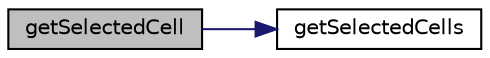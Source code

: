 digraph "getSelectedCell"
{
  edge [fontname="Helvetica",fontsize="10",labelfontname="Helvetica",labelfontsize="10"];
  node [fontname="Helvetica",fontsize="10",shape=record];
  rankdir="LR";
  Node398 [label="getSelectedCell",height=0.2,width=0.4,color="black", fillcolor="grey75", style="filled", fontcolor="black"];
  Node398 -> Node399 [color="midnightblue",fontsize="10",style="solid",fontname="Helvetica"];
  Node399 [label="getSelectedCells",height=0.2,width=0.4,color="black", fillcolor="white", style="filled",URL="$class_p_h_p_excel___worksheet.html#ab17aa77ef10e750a08120fbf6f965eb2"];
}
